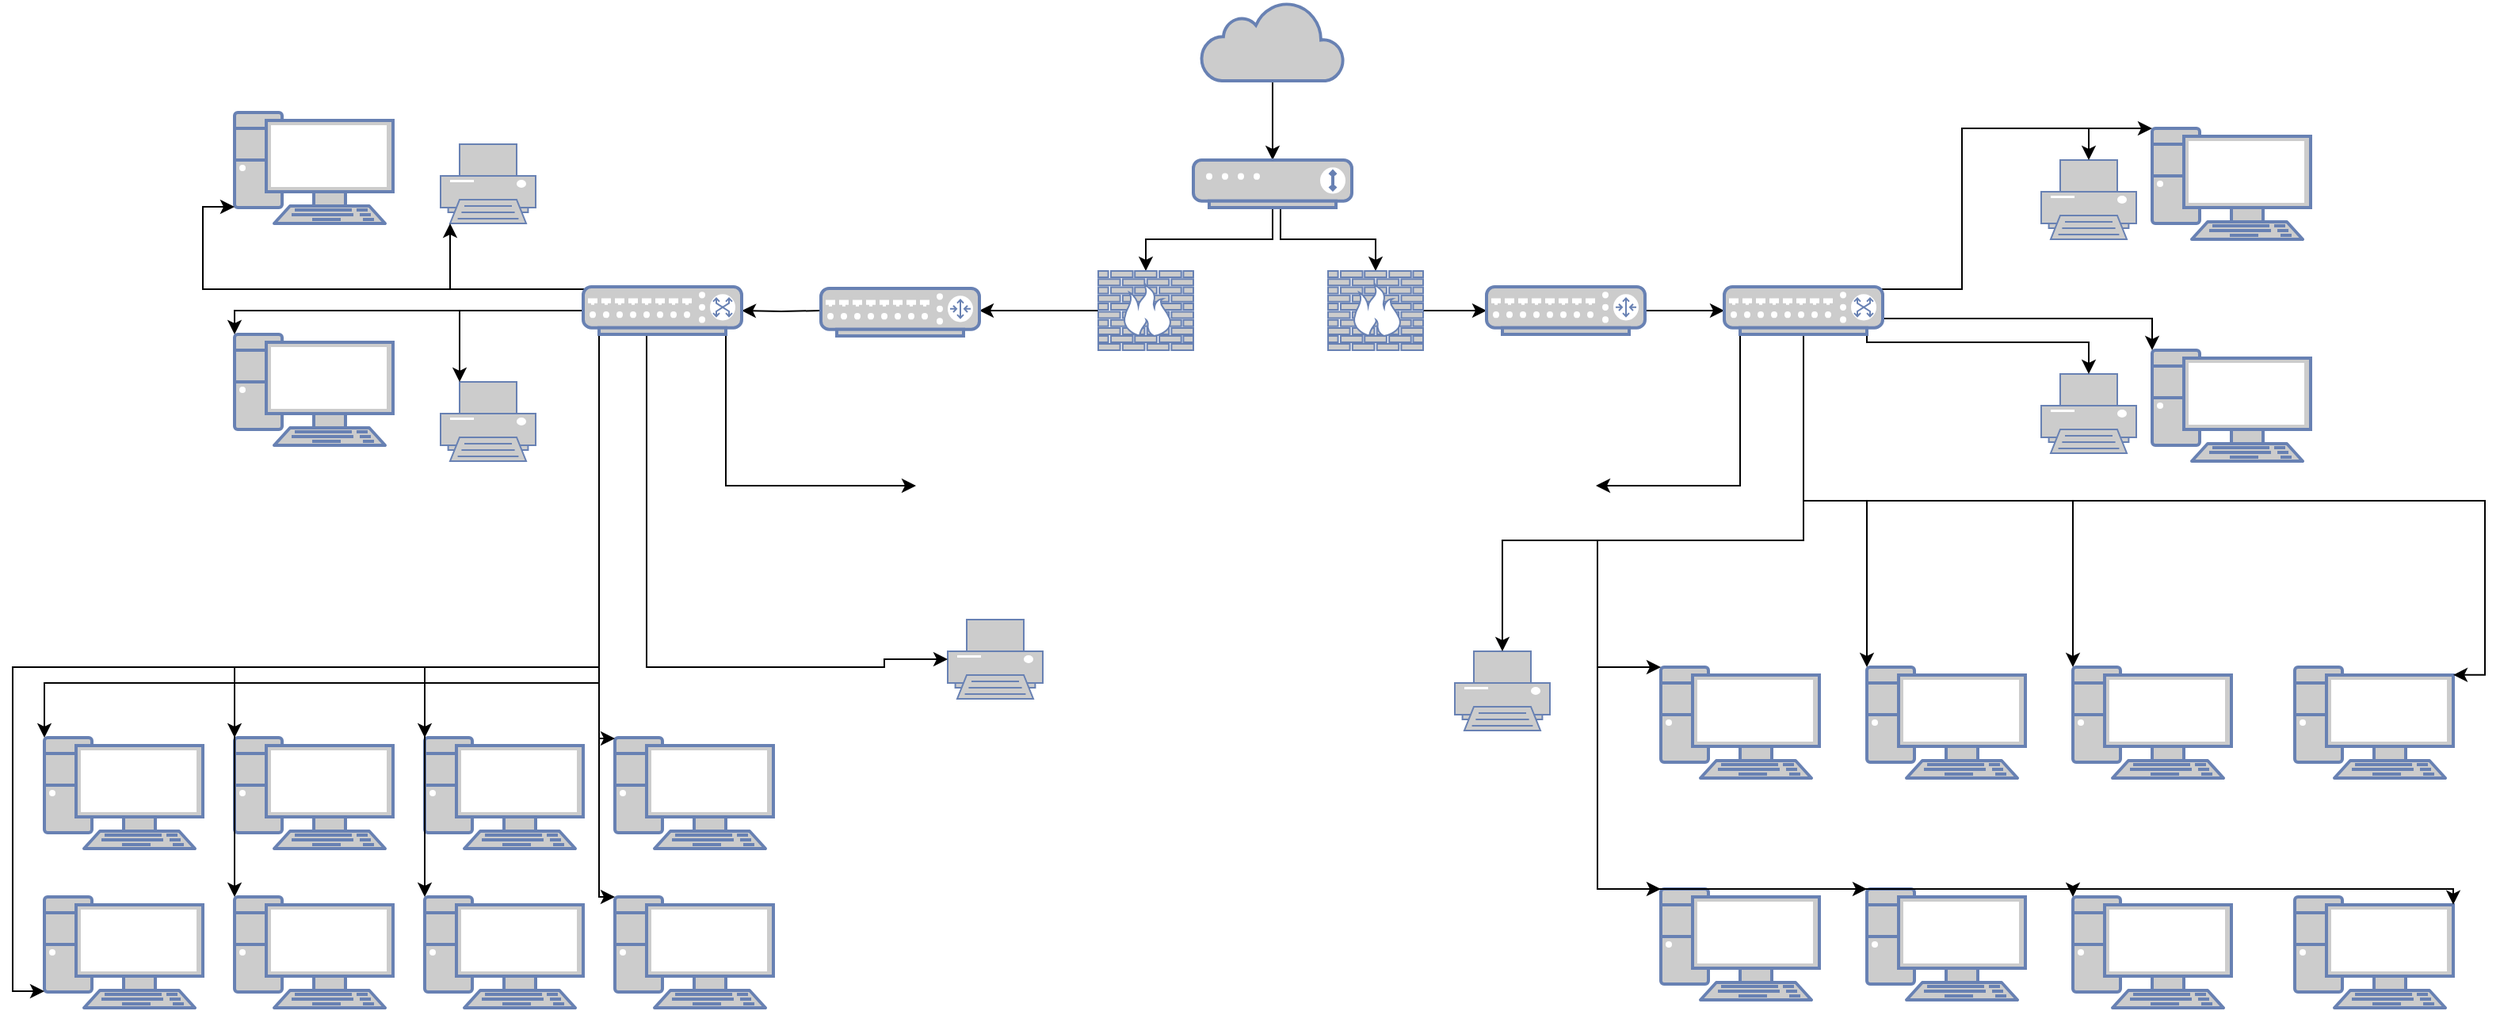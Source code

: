 <mxfile version="20.2.7" type="device"><diagram id="D0S5Nr7bHMYD2U0pDPll" name="Page-1"><mxGraphModel dx="3310" dy="1368" grid="1" gridSize="10" guides="1" tooltips="1" connect="1" arrows="1" fold="1" page="1" pageScale="1" pageWidth="850" pageHeight="1100" math="0" shadow="0"><root><mxCell id="0"/><mxCell id="1" parent="0"/><mxCell id="LjJkmseUdZsoHXrOm2Aq-139" style="edgeStyle=orthogonalEdgeStyle;rounded=0;orthogonalLoop=1;jettySize=auto;html=1;exitX=0.5;exitY=1;exitDx=0;exitDy=0;exitPerimeter=0;elbow=vertical;" parent="1" source="LjJkmseUdZsoHXrOm2Aq-1" target="LjJkmseUdZsoHXrOm2Aq-2" edge="1"><mxGeometry relative="1" as="geometry"/></mxCell><mxCell id="LjJkmseUdZsoHXrOm2Aq-1" value="" style="html=1;outlineConnect=0;fillColor=#CCCCCC;strokeColor=#6881B3;gradientColor=none;gradientDirection=north;strokeWidth=2;shape=mxgraph.networks.cloud;fontColor=#ffffff;" parent="1" vertex="1"><mxGeometry x="370" y="10" width="90" height="50" as="geometry"/></mxCell><mxCell id="LjJkmseUdZsoHXrOm2Aq-140" style="edgeStyle=orthogonalEdgeStyle;rounded=0;orthogonalLoop=1;jettySize=auto;html=1;elbow=vertical;entryX=0.5;entryY=0;entryDx=0;entryDy=0;entryPerimeter=0;" parent="1" source="LjJkmseUdZsoHXrOm2Aq-2" target="LjJkmseUdZsoHXrOm2Aq-3" edge="1"><mxGeometry relative="1" as="geometry"><mxPoint x="450" y="210" as="sourcePoint"/></mxGeometry></mxCell><mxCell id="LjJkmseUdZsoHXrOm2Aq-141" style="edgeStyle=orthogonalEdgeStyle;rounded=0;orthogonalLoop=1;jettySize=auto;html=1;exitX=0;exitY=0.5;exitDx=0;exitDy=0;exitPerimeter=0;entryX=1;entryY=0.5;entryDx=0;entryDy=0;entryPerimeter=0;elbow=vertical;" parent="1" source="LjJkmseUdZsoHXrOm2Aq-3" edge="1"><mxGeometry relative="1" as="geometry"><mxPoint x="230" y="205" as="targetPoint"/></mxGeometry></mxCell><mxCell id="LjJkmseUdZsoHXrOm2Aq-3" value="" style="fontColor=#0066CC;verticalAlign=top;verticalLabelPosition=bottom;labelPosition=center;align=center;html=1;outlineConnect=0;fillColor=#CCCCCC;strokeColor=#6881B3;gradientColor=none;gradientDirection=north;strokeWidth=2;shape=mxgraph.networks.firewall;" parent="1" vertex="1"><mxGeometry x="305" y="180" width="60" height="50" as="geometry"/></mxCell><mxCell id="LjJkmseUdZsoHXrOm2Aq-142" style="edgeStyle=orthogonalEdgeStyle;rounded=0;orthogonalLoop=1;jettySize=auto;html=1;exitX=0;exitY=0.5;exitDx=0;exitDy=0;exitPerimeter=0;entryX=1;entryY=0.5;entryDx=0;entryDy=0;entryPerimeter=0;elbow=vertical;" parent="1" target="LjJkmseUdZsoHXrOm2Aq-103" edge="1"><mxGeometry relative="1" as="geometry"><mxPoint x="130" y="205" as="sourcePoint"/></mxGeometry></mxCell><mxCell id="LjJkmseUdZsoHXrOm2Aq-5" value="" style="fontColor=#0066CC;verticalAlign=top;verticalLabelPosition=bottom;labelPosition=center;align=center;html=1;outlineConnect=0;fillColor=#CCCCCC;strokeColor=#6881B3;gradientColor=none;gradientDirection=north;strokeWidth=2;shape=mxgraph.networks.pc;" parent="1" vertex="1"><mxGeometry x="970" y="230" width="100" height="70" as="geometry"/></mxCell><mxCell id="LjJkmseUdZsoHXrOm2Aq-6" value="" style="fontColor=#0066CC;verticalAlign=top;verticalLabelPosition=bottom;labelPosition=center;align=center;html=1;outlineConnect=0;fillColor=#CCCCCC;strokeColor=#6881B3;gradientColor=none;gradientDirection=north;strokeWidth=2;shape=mxgraph.networks.printer;" parent="1" vertex="1"><mxGeometry x="900" y="245" width="60" height="50" as="geometry"/></mxCell><mxCell id="LjJkmseUdZsoHXrOm2Aq-9" value="" style="fontColor=#0066CC;verticalAlign=top;verticalLabelPosition=bottom;labelPosition=center;align=center;html=1;outlineConnect=0;fillColor=#CCCCCC;strokeColor=#6881B3;gradientColor=none;gradientDirection=north;strokeWidth=2;shape=mxgraph.networks.pc;" parent="1" vertex="1"><mxGeometry x="970" y="90" width="100" height="70" as="geometry"/></mxCell><mxCell id="LjJkmseUdZsoHXrOm2Aq-10" value="" style="fontColor=#0066CC;verticalAlign=top;verticalLabelPosition=bottom;labelPosition=center;align=center;html=1;outlineConnect=0;fillColor=#CCCCCC;strokeColor=#6881B3;gradientColor=none;gradientDirection=north;strokeWidth=2;shape=mxgraph.networks.printer;" parent="1" vertex="1"><mxGeometry x="-110" y="250" width="60" height="50" as="geometry"/></mxCell><mxCell id="LjJkmseUdZsoHXrOm2Aq-12" value="" style="fontColor=#0066CC;verticalAlign=top;verticalLabelPosition=bottom;labelPosition=center;align=center;html=1;outlineConnect=0;fillColor=#CCCCCC;strokeColor=#6881B3;gradientColor=none;gradientDirection=north;strokeWidth=2;shape=mxgraph.networks.pc;" parent="1" vertex="1"><mxGeometry x="-360" y="474.5" width="100" height="70" as="geometry"/></mxCell><mxCell id="LjJkmseUdZsoHXrOm2Aq-13" value="" style="fontColor=#0066CC;verticalAlign=top;verticalLabelPosition=bottom;labelPosition=center;align=center;html=1;outlineConnect=0;fillColor=#CCCCCC;strokeColor=#6881B3;gradientColor=none;gradientDirection=north;strokeWidth=2;shape=mxgraph.networks.pc;" parent="1" vertex="1"><mxGeometry x="-120" y="474.5" width="100" height="70" as="geometry"/></mxCell><mxCell id="LjJkmseUdZsoHXrOm2Aq-14" value="" style="fontColor=#0066CC;verticalAlign=top;verticalLabelPosition=bottom;labelPosition=center;align=center;html=1;outlineConnect=0;fillColor=#CCCCCC;strokeColor=#6881B3;gradientColor=none;gradientDirection=north;strokeWidth=2;shape=mxgraph.networks.pc;" parent="1" vertex="1"><mxGeometry x="-240" y="474.5" width="100" height="70" as="geometry"/></mxCell><mxCell id="LjJkmseUdZsoHXrOm2Aq-15" value="" style="fontColor=#0066CC;verticalAlign=top;verticalLabelPosition=bottom;labelPosition=center;align=center;html=1;outlineConnect=0;fillColor=#CCCCCC;strokeColor=#6881B3;gradientColor=none;gradientDirection=north;strokeWidth=2;shape=mxgraph.networks.pc;" parent="1" vertex="1"><mxGeometry y="474.5" width="100" height="70" as="geometry"/></mxCell><mxCell id="LjJkmseUdZsoHXrOm2Aq-16" value="" style="fontColor=#0066CC;verticalAlign=top;verticalLabelPosition=bottom;labelPosition=center;align=center;html=1;outlineConnect=0;fillColor=#CCCCCC;strokeColor=#6881B3;gradientColor=none;gradientDirection=north;strokeWidth=2;shape=mxgraph.networks.pc;" parent="1" vertex="1"><mxGeometry x="-120" y="575" width="100" height="70" as="geometry"/></mxCell><mxCell id="LjJkmseUdZsoHXrOm2Aq-17" value="" style="fontColor=#0066CC;verticalAlign=top;verticalLabelPosition=bottom;labelPosition=center;align=center;html=1;outlineConnect=0;fillColor=#CCCCCC;strokeColor=#6881B3;gradientColor=none;gradientDirection=north;strokeWidth=2;shape=mxgraph.networks.pc;" parent="1" vertex="1"><mxGeometry x="-240" y="575" width="100" height="70" as="geometry"/></mxCell><mxCell id="LjJkmseUdZsoHXrOm2Aq-18" value="" style="fontColor=#0066CC;verticalAlign=top;verticalLabelPosition=bottom;labelPosition=center;align=center;html=1;outlineConnect=0;fillColor=#CCCCCC;strokeColor=#6881B3;gradientColor=none;gradientDirection=north;strokeWidth=2;shape=mxgraph.networks.pc;" parent="1" vertex="1"><mxGeometry y="575" width="100" height="70" as="geometry"/></mxCell><mxCell id="LjJkmseUdZsoHXrOm2Aq-19" value="" style="fontColor=#0066CC;verticalAlign=top;verticalLabelPosition=bottom;labelPosition=center;align=center;html=1;outlineConnect=0;fillColor=#CCCCCC;strokeColor=#6881B3;gradientColor=none;gradientDirection=north;strokeWidth=2;shape=mxgraph.networks.pc;" parent="1" vertex="1"><mxGeometry x="-360" y="575" width="100" height="70" as="geometry"/></mxCell><mxCell id="LjJkmseUdZsoHXrOm2Aq-20" value="" style="fontColor=#0066CC;verticalAlign=top;verticalLabelPosition=bottom;labelPosition=center;align=center;html=1;outlineConnect=0;fillColor=#CCCCCC;strokeColor=#6881B3;gradientColor=none;gradientDirection=north;strokeWidth=2;shape=mxgraph.networks.printer;" parent="1" vertex="1"><mxGeometry x="210" y="400" width="60" height="50" as="geometry"/></mxCell><mxCell id="LjJkmseUdZsoHXrOm2Aq-23" value="" style="shape=image;html=1;verticalAlign=top;verticalLabelPosition=bottom;labelBackgroundColor=#ffffff;imageAspect=0;aspect=fixed;image=https://cdn1.iconfinder.com/data/icons/bnw/128x128/devices/nfs_mount.png" parent="1" vertex="1"><mxGeometry x="550" y="281" width="69" height="69" as="geometry"/></mxCell><mxCell id="LjJkmseUdZsoHXrOm2Aq-160" style="edgeStyle=orthogonalEdgeStyle;rounded=0;orthogonalLoop=1;jettySize=auto;html=1;entryX=0.5;entryY=0;entryDx=0;entryDy=0;entryPerimeter=0;elbow=vertical;" parent="1" target="LjJkmseUdZsoHXrOm2Aq-157" edge="1"><mxGeometry relative="1" as="geometry"><mxPoint x="420" y="140" as="sourcePoint"/><Array as="points"><mxPoint x="420" y="160"/><mxPoint x="480" y="160"/><mxPoint x="480" y="180"/></Array></mxGeometry></mxCell><mxCell id="LjJkmseUdZsoHXrOm2Aq-2" value="" style="fontColor=#0066CC;verticalAlign=top;verticalLabelPosition=bottom;labelPosition=center;align=center;html=1;outlineConnect=0;fillColor=#CCCCCC;strokeColor=#6881B3;gradientColor=none;gradientDirection=north;strokeWidth=2;shape=mxgraph.networks.modem;" parent="1" vertex="1"><mxGeometry x="365" y="110" width="100" height="30" as="geometry"/></mxCell><mxCell id="LjJkmseUdZsoHXrOm2Aq-70" value="" style="fontColor=#0066CC;verticalAlign=top;verticalLabelPosition=bottom;labelPosition=center;align=center;html=1;outlineConnect=0;fillColor=#CCCCCC;strokeColor=#6881B3;gradientColor=none;gradientDirection=north;strokeWidth=2;shape=mxgraph.networks.printer;" parent="1" vertex="1"><mxGeometry x="530" y="420" width="60" height="50" as="geometry"/></mxCell><mxCell id="LjJkmseUdZsoHXrOm2Aq-73" value="" style="fontColor=#0066CC;verticalAlign=top;verticalLabelPosition=bottom;labelPosition=center;align=center;html=1;outlineConnect=0;fillColor=#CCCCCC;strokeColor=#6881B3;gradientColor=none;gradientDirection=north;strokeWidth=2;shape=mxgraph.networks.pc;" parent="1" vertex="1"><mxGeometry x="-240" y="80" width="100" height="70" as="geometry"/></mxCell><mxCell id="LjJkmseUdZsoHXrOm2Aq-74" value="" style="fontColor=#0066CC;verticalAlign=top;verticalLabelPosition=bottom;labelPosition=center;align=center;html=1;outlineConnect=0;fillColor=#CCCCCC;strokeColor=#6881B3;gradientColor=none;gradientDirection=north;strokeWidth=2;shape=mxgraph.networks.printer;" parent="1" vertex="1"><mxGeometry x="-110" y="100" width="60" height="50" as="geometry"/></mxCell><mxCell id="LjJkmseUdZsoHXrOm2Aq-81" value="" style="fontColor=#0066CC;verticalAlign=top;verticalLabelPosition=bottom;labelPosition=center;align=center;html=1;outlineConnect=0;fillColor=#CCCCCC;strokeColor=#6881B3;gradientColor=none;gradientDirection=north;strokeWidth=2;shape=mxgraph.networks.pc;" parent="1" vertex="1"><mxGeometry x="-240" y="220" width="100" height="70" as="geometry"/></mxCell><mxCell id="LjJkmseUdZsoHXrOm2Aq-82" value="" style="fontColor=#0066CC;verticalAlign=top;verticalLabelPosition=bottom;labelPosition=center;align=center;html=1;outlineConnect=0;fillColor=#CCCCCC;strokeColor=#6881B3;gradientColor=none;gradientDirection=north;strokeWidth=2;shape=mxgraph.networks.printer;" parent="1" vertex="1"><mxGeometry x="900" y="110" width="60" height="50" as="geometry"/></mxCell><mxCell id="LjJkmseUdZsoHXrOm2Aq-86" value="" style="fontColor=#0066CC;verticalAlign=top;verticalLabelPosition=bottom;labelPosition=center;align=center;html=1;outlineConnect=0;fillColor=#CCCCCC;strokeColor=#6881B3;gradientColor=none;gradientDirection=north;strokeWidth=2;shape=mxgraph.networks.pc;" parent="1" vertex="1"><mxGeometry x="790" y="570" width="100" height="70" as="geometry"/></mxCell><mxCell id="LjJkmseUdZsoHXrOm2Aq-87" value="" style="fontColor=#0066CC;verticalAlign=top;verticalLabelPosition=bottom;labelPosition=center;align=center;html=1;outlineConnect=0;fillColor=#CCCCCC;strokeColor=#6881B3;gradientColor=none;gradientDirection=north;strokeWidth=2;shape=mxgraph.networks.pc;" parent="1" vertex="1"><mxGeometry x="660" y="570" width="100" height="70" as="geometry"/></mxCell><mxCell id="LjJkmseUdZsoHXrOm2Aq-88" value="" style="fontColor=#0066CC;verticalAlign=top;verticalLabelPosition=bottom;labelPosition=center;align=center;html=1;outlineConnect=0;fillColor=#CCCCCC;strokeColor=#6881B3;gradientColor=none;gradientDirection=north;strokeWidth=2;shape=mxgraph.networks.pc;" parent="1" vertex="1"><mxGeometry x="660" y="430" width="100" height="70" as="geometry"/></mxCell><mxCell id="LjJkmseUdZsoHXrOm2Aq-89" value="" style="fontColor=#0066CC;verticalAlign=top;verticalLabelPosition=bottom;labelPosition=center;align=center;html=1;outlineConnect=0;fillColor=#CCCCCC;strokeColor=#6881B3;gradientColor=none;gradientDirection=north;strokeWidth=2;shape=mxgraph.networks.pc;" parent="1" vertex="1"><mxGeometry x="790" y="430" width="100" height="70" as="geometry"/></mxCell><mxCell id="LjJkmseUdZsoHXrOm2Aq-90" value="" style="fontColor=#0066CC;verticalAlign=top;verticalLabelPosition=bottom;labelPosition=center;align=center;html=1;outlineConnect=0;fillColor=#CCCCCC;strokeColor=#6881B3;gradientColor=none;gradientDirection=north;strokeWidth=2;shape=mxgraph.networks.pc;" parent="1" vertex="1"><mxGeometry x="920" y="430" width="100" height="70" as="geometry"/></mxCell><mxCell id="LjJkmseUdZsoHXrOm2Aq-91" value="" style="fontColor=#0066CC;verticalAlign=top;verticalLabelPosition=bottom;labelPosition=center;align=center;html=1;outlineConnect=0;fillColor=#CCCCCC;strokeColor=#6881B3;gradientColor=none;gradientDirection=north;strokeWidth=2;shape=mxgraph.networks.pc;" parent="1" vertex="1"><mxGeometry x="920" y="575" width="100" height="70" as="geometry"/></mxCell><mxCell id="LjJkmseUdZsoHXrOm2Aq-92" value="" style="fontColor=#0066CC;verticalAlign=top;verticalLabelPosition=bottom;labelPosition=center;align=center;html=1;outlineConnect=0;fillColor=#CCCCCC;strokeColor=#6881B3;gradientColor=none;gradientDirection=north;strokeWidth=2;shape=mxgraph.networks.pc;" parent="1" vertex="1"><mxGeometry x="1060" y="575" width="100" height="70" as="geometry"/></mxCell><mxCell id="LjJkmseUdZsoHXrOm2Aq-93" value="" style="fontColor=#0066CC;verticalAlign=top;verticalLabelPosition=bottom;labelPosition=center;align=center;html=1;outlineConnect=0;fillColor=#CCCCCC;strokeColor=#6881B3;gradientColor=none;gradientDirection=north;strokeWidth=2;shape=mxgraph.networks.pc;" parent="1" vertex="1"><mxGeometry x="1060" y="430" width="100" height="70" as="geometry"/></mxCell><mxCell id="LjJkmseUdZsoHXrOm2Aq-143" style="edgeStyle=orthogonalEdgeStyle;rounded=0;orthogonalLoop=1;jettySize=auto;html=1;exitX=0.05;exitY=0.05;exitDx=0;exitDy=0;exitPerimeter=0;elbow=vertical;entryX=0;entryY=0.85;entryDx=0;entryDy=0;entryPerimeter=0;" parent="1" source="LjJkmseUdZsoHXrOm2Aq-103" target="LjJkmseUdZsoHXrOm2Aq-73" edge="1"><mxGeometry relative="1" as="geometry"/></mxCell><mxCell id="LjJkmseUdZsoHXrOm2Aq-144" style="edgeStyle=orthogonalEdgeStyle;rounded=0;orthogonalLoop=1;jettySize=auto;html=1;exitX=0.05;exitY=0.05;exitDx=0;exitDy=0;exitPerimeter=0;entryX=0.1;entryY=1;entryDx=0;entryDy=0;entryPerimeter=0;elbow=vertical;" parent="1" source="LjJkmseUdZsoHXrOm2Aq-103" target="LjJkmseUdZsoHXrOm2Aq-74" edge="1"><mxGeometry relative="1" as="geometry"/></mxCell><mxCell id="LjJkmseUdZsoHXrOm2Aq-146" style="edgeStyle=orthogonalEdgeStyle;rounded=0;orthogonalLoop=1;jettySize=auto;html=1;exitX=0;exitY=0.5;exitDx=0;exitDy=0;exitPerimeter=0;entryX=0.2;entryY=0;entryDx=0;entryDy=0;entryPerimeter=0;elbow=vertical;" parent="1" source="LjJkmseUdZsoHXrOm2Aq-103" target="LjJkmseUdZsoHXrOm2Aq-10" edge="1"><mxGeometry relative="1" as="geometry"/></mxCell><mxCell id="LjJkmseUdZsoHXrOm2Aq-147" style="edgeStyle=orthogonalEdgeStyle;rounded=0;orthogonalLoop=1;jettySize=auto;html=1;exitX=0.9;exitY=1;exitDx=0;exitDy=0;exitPerimeter=0;entryX=0;entryY=0.5;entryDx=0;entryDy=0;elbow=vertical;" parent="1" source="LjJkmseUdZsoHXrOm2Aq-103" target="LjJkmseUdZsoHXrOm2Aq-136" edge="1"><mxGeometry relative="1" as="geometry"/></mxCell><mxCell id="LjJkmseUdZsoHXrOm2Aq-148" style="edgeStyle=orthogonalEdgeStyle;rounded=0;orthogonalLoop=1;jettySize=auto;html=1;exitX=0.1;exitY=1;exitDx=0;exitDy=0;exitPerimeter=0;entryX=0;entryY=0;entryDx=0;entryDy=0;entryPerimeter=0;elbow=vertical;" parent="1" source="LjJkmseUdZsoHXrOm2Aq-103" target="LjJkmseUdZsoHXrOm2Aq-12" edge="1"><mxGeometry relative="1" as="geometry"><Array as="points"><mxPoint x="-10" y="440"/><mxPoint x="-360" y="440"/></Array></mxGeometry></mxCell><mxCell id="LjJkmseUdZsoHXrOm2Aq-149" style="edgeStyle=orthogonalEdgeStyle;rounded=0;orthogonalLoop=1;jettySize=auto;html=1;exitX=0.1;exitY=1;exitDx=0;exitDy=0;exitPerimeter=0;entryX=0;entryY=0;entryDx=0;entryDy=0;entryPerimeter=0;elbow=vertical;" parent="1" source="LjJkmseUdZsoHXrOm2Aq-103" target="LjJkmseUdZsoHXrOm2Aq-14" edge="1"><mxGeometry relative="1" as="geometry"><Array as="points"><mxPoint x="-10" y="440"/><mxPoint x="-240" y="440"/></Array></mxGeometry></mxCell><mxCell id="LjJkmseUdZsoHXrOm2Aq-150" style="edgeStyle=orthogonalEdgeStyle;rounded=0;orthogonalLoop=1;jettySize=auto;html=1;exitX=0.1;exitY=1;exitDx=0;exitDy=0;exitPerimeter=0;entryX=0;entryY=0;entryDx=0;entryDy=0;entryPerimeter=0;elbow=vertical;" parent="1" source="LjJkmseUdZsoHXrOm2Aq-103" target="LjJkmseUdZsoHXrOm2Aq-13" edge="1"><mxGeometry relative="1" as="geometry"><Array as="points"><mxPoint x="-10" y="440"/><mxPoint x="-120" y="440"/></Array></mxGeometry></mxCell><mxCell id="LjJkmseUdZsoHXrOm2Aq-151" style="edgeStyle=orthogonalEdgeStyle;rounded=0;orthogonalLoop=1;jettySize=auto;html=1;exitX=0.1;exitY=1;exitDx=0;exitDy=0;exitPerimeter=0;elbow=vertical;" parent="1" source="LjJkmseUdZsoHXrOm2Aq-103" target="LjJkmseUdZsoHXrOm2Aq-15" edge="1"><mxGeometry relative="1" as="geometry"><Array as="points"><mxPoint x="-10" y="475"/></Array></mxGeometry></mxCell><mxCell id="LjJkmseUdZsoHXrOm2Aq-152" style="edgeStyle=orthogonalEdgeStyle;rounded=0;orthogonalLoop=1;jettySize=auto;html=1;exitX=0.5;exitY=1;exitDx=0;exitDy=0;exitPerimeter=0;entryX=0;entryY=0.85;entryDx=0;entryDy=0;entryPerimeter=0;elbow=vertical;" parent="1" source="LjJkmseUdZsoHXrOm2Aq-103" target="LjJkmseUdZsoHXrOm2Aq-19" edge="1"><mxGeometry relative="1" as="geometry"><Array as="points"><mxPoint x="-10" y="220"/><mxPoint x="-10" y="430"/><mxPoint x="-380" y="430"/><mxPoint x="-380" y="635"/></Array></mxGeometry></mxCell><mxCell id="LjJkmseUdZsoHXrOm2Aq-153" style="edgeStyle=orthogonalEdgeStyle;rounded=0;orthogonalLoop=1;jettySize=auto;html=1;exitX=0.5;exitY=1;exitDx=0;exitDy=0;exitPerimeter=0;entryX=0;entryY=0;entryDx=0;entryDy=0;entryPerimeter=0;elbow=vertical;" parent="1" source="LjJkmseUdZsoHXrOm2Aq-103" target="LjJkmseUdZsoHXrOm2Aq-17" edge="1"><mxGeometry relative="1" as="geometry"><Array as="points"><mxPoint x="-10" y="220"/><mxPoint x="-10" y="430"/><mxPoint x="-240" y="430"/></Array></mxGeometry></mxCell><mxCell id="LjJkmseUdZsoHXrOm2Aq-154" style="edgeStyle=orthogonalEdgeStyle;rounded=0;orthogonalLoop=1;jettySize=auto;html=1;exitX=0.5;exitY=1;exitDx=0;exitDy=0;exitPerimeter=0;entryX=0;entryY=0;entryDx=0;entryDy=0;entryPerimeter=0;elbow=vertical;" parent="1" source="LjJkmseUdZsoHXrOm2Aq-103" target="LjJkmseUdZsoHXrOm2Aq-16" edge="1"><mxGeometry relative="1" as="geometry"><Array as="points"><mxPoint x="-10" y="220"/><mxPoint x="-10" y="430"/><mxPoint x="-120" y="430"/></Array></mxGeometry></mxCell><mxCell id="LjJkmseUdZsoHXrOm2Aq-155" style="edgeStyle=orthogonalEdgeStyle;rounded=0;orthogonalLoop=1;jettySize=auto;html=1;exitX=0.5;exitY=1;exitDx=0;exitDy=0;exitPerimeter=0;entryX=0;entryY=0;entryDx=0;entryDy=0;entryPerimeter=0;elbow=vertical;" parent="1" source="LjJkmseUdZsoHXrOm2Aq-103" target="LjJkmseUdZsoHXrOm2Aq-18" edge="1"><mxGeometry relative="1" as="geometry"><Array as="points"><mxPoint x="-10" y="220"/><mxPoint x="-10" y="575"/></Array></mxGeometry></mxCell><mxCell id="LjJkmseUdZsoHXrOm2Aq-156" style="edgeStyle=orthogonalEdgeStyle;rounded=0;orthogonalLoop=1;jettySize=auto;html=1;exitX=0.5;exitY=1;exitDx=0;exitDy=0;exitPerimeter=0;entryX=0;entryY=0.5;entryDx=0;entryDy=0;entryPerimeter=0;elbow=vertical;" parent="1" source="LjJkmseUdZsoHXrOm2Aq-103" target="LjJkmseUdZsoHXrOm2Aq-20" edge="1"><mxGeometry relative="1" as="geometry"><Array as="points"><mxPoint x="20" y="220"/><mxPoint x="20" y="430"/><mxPoint x="170" y="430"/></Array></mxGeometry></mxCell><mxCell id="y16uLcr6i_NINnic-FZB-1" style="edgeStyle=orthogonalEdgeStyle;rounded=0;orthogonalLoop=1;jettySize=auto;html=1;exitX=0;exitY=0.5;exitDx=0;exitDy=0;exitPerimeter=0;entryX=0;entryY=0;entryDx=0;entryDy=0;entryPerimeter=0;" edge="1" parent="1" source="LjJkmseUdZsoHXrOm2Aq-103" target="LjJkmseUdZsoHXrOm2Aq-81"><mxGeometry relative="1" as="geometry"><Array as="points"><mxPoint x="-240" y="205"/></Array></mxGeometry></mxCell><mxCell id="LjJkmseUdZsoHXrOm2Aq-103" value="" style="fontColor=#0066CC;verticalAlign=top;verticalLabelPosition=bottom;labelPosition=center;align=center;html=1;outlineConnect=0;fillColor=#CCCCCC;strokeColor=#6881B3;gradientColor=none;gradientDirection=north;strokeWidth=2;shape=mxgraph.networks.switch;" parent="1" vertex="1"><mxGeometry x="-20" y="190" width="100" height="30" as="geometry"/></mxCell><mxCell id="LjJkmseUdZsoHXrOm2Aq-136" value="" style="shape=image;html=1;verticalAlign=top;verticalLabelPosition=bottom;labelBackgroundColor=#ffffff;imageAspect=0;aspect=fixed;image=https://cdn1.iconfinder.com/data/icons/bnw/128x128/devices/nfs_mount.png" parent="1" vertex="1"><mxGeometry x="190" y="281" width="69" height="69" as="geometry"/></mxCell><mxCell id="LjJkmseUdZsoHXrOm2Aq-165" style="edgeStyle=orthogonalEdgeStyle;rounded=0;orthogonalLoop=1;jettySize=auto;html=1;exitX=1;exitY=0.5;exitDx=0;exitDy=0;exitPerimeter=0;entryX=0;entryY=0.5;entryDx=0;entryDy=0;entryPerimeter=0;elbow=vertical;" parent="1" source="LjJkmseUdZsoHXrOm2Aq-157" target="LjJkmseUdZsoHXrOm2Aq-162" edge="1"><mxGeometry relative="1" as="geometry"/></mxCell><mxCell id="LjJkmseUdZsoHXrOm2Aq-157" value="" style="fontColor=#0066CC;verticalAlign=top;verticalLabelPosition=bottom;labelPosition=center;align=center;html=1;outlineConnect=0;fillColor=#CCCCCC;strokeColor=#6881B3;gradientColor=none;gradientDirection=north;strokeWidth=2;shape=mxgraph.networks.firewall;" parent="1" vertex="1"><mxGeometry x="450" y="180" width="60" height="50" as="geometry"/></mxCell><mxCell id="LjJkmseUdZsoHXrOm2Aq-166" style="edgeStyle=orthogonalEdgeStyle;rounded=0;orthogonalLoop=1;jettySize=auto;html=1;exitX=1;exitY=0.5;exitDx=0;exitDy=0;exitPerimeter=0;elbow=vertical;" parent="1" source="LjJkmseUdZsoHXrOm2Aq-162" target="LjJkmseUdZsoHXrOm2Aq-164" edge="1"><mxGeometry relative="1" as="geometry"/></mxCell><mxCell id="LjJkmseUdZsoHXrOm2Aq-162" value="" style="fontColor=#0066CC;verticalAlign=top;verticalLabelPosition=bottom;labelPosition=center;align=center;html=1;outlineConnect=0;fillColor=#CCCCCC;strokeColor=#6881B3;gradientColor=none;gradientDirection=north;strokeWidth=2;shape=mxgraph.networks.router;" parent="1" vertex="1"><mxGeometry x="550" y="190" width="100" height="30" as="geometry"/></mxCell><mxCell id="LjJkmseUdZsoHXrOm2Aq-163" value="" style="fontColor=#0066CC;verticalAlign=top;verticalLabelPosition=bottom;labelPosition=center;align=center;html=1;outlineConnect=0;fillColor=#CCCCCC;strokeColor=#6881B3;gradientColor=none;gradientDirection=north;strokeWidth=2;shape=mxgraph.networks.router;" parent="1" vertex="1"><mxGeometry x="130" y="191" width="100" height="30" as="geometry"/></mxCell><mxCell id="LjJkmseUdZsoHXrOm2Aq-168" style="edgeStyle=orthogonalEdgeStyle;rounded=0;orthogonalLoop=1;jettySize=auto;html=1;exitX=0.95;exitY=0.05;exitDx=0;exitDy=0;exitPerimeter=0;entryX=0.5;entryY=0;entryDx=0;entryDy=0;entryPerimeter=0;elbow=vertical;" parent="1" source="LjJkmseUdZsoHXrOm2Aq-164" target="LjJkmseUdZsoHXrOm2Aq-82" edge="1"><mxGeometry relative="1" as="geometry"/></mxCell><mxCell id="LjJkmseUdZsoHXrOm2Aq-169" style="edgeStyle=orthogonalEdgeStyle;rounded=0;orthogonalLoop=1;jettySize=auto;html=1;exitX=0.95;exitY=0.05;exitDx=0;exitDy=0;exitPerimeter=0;entryX=0;entryY=0;entryDx=0;entryDy=0;entryPerimeter=0;elbow=vertical;" parent="1" source="LjJkmseUdZsoHXrOm2Aq-164" target="LjJkmseUdZsoHXrOm2Aq-9" edge="1"><mxGeometry relative="1" as="geometry"><Array as="points"><mxPoint x="850" y="191"/><mxPoint x="850" y="90"/></Array></mxGeometry></mxCell><mxCell id="LjJkmseUdZsoHXrOm2Aq-170" style="edgeStyle=orthogonalEdgeStyle;rounded=0;orthogonalLoop=1;jettySize=auto;html=1;exitX=0.9;exitY=1;exitDx=0;exitDy=0;exitPerimeter=0;entryX=0;entryY=0;entryDx=0;entryDy=0;entryPerimeter=0;elbow=vertical;" parent="1" source="LjJkmseUdZsoHXrOm2Aq-164" target="LjJkmseUdZsoHXrOm2Aq-5" edge="1"><mxGeometry relative="1" as="geometry"><Array as="points"><mxPoint x="790" y="210"/><mxPoint x="970" y="210"/></Array></mxGeometry></mxCell><mxCell id="LjJkmseUdZsoHXrOm2Aq-171" style="edgeStyle=orthogonalEdgeStyle;rounded=0;orthogonalLoop=1;jettySize=auto;html=1;exitX=0.9;exitY=1;exitDx=0;exitDy=0;exitPerimeter=0;entryX=0.5;entryY=0;entryDx=0;entryDy=0;entryPerimeter=0;elbow=vertical;" parent="1" source="LjJkmseUdZsoHXrOm2Aq-164" target="LjJkmseUdZsoHXrOm2Aq-6" edge="1"><mxGeometry relative="1" as="geometry"><Array as="points"><mxPoint x="790" y="225"/><mxPoint x="930" y="225"/></Array></mxGeometry></mxCell><mxCell id="LjJkmseUdZsoHXrOm2Aq-172" style="edgeStyle=orthogonalEdgeStyle;rounded=0;orthogonalLoop=1;jettySize=auto;html=1;exitX=0.1;exitY=1;exitDx=0;exitDy=0;exitPerimeter=0;entryX=1;entryY=0.5;entryDx=0;entryDy=0;elbow=vertical;" parent="1" source="LjJkmseUdZsoHXrOm2Aq-164" target="LjJkmseUdZsoHXrOm2Aq-23" edge="1"><mxGeometry relative="1" as="geometry"/></mxCell><mxCell id="LjJkmseUdZsoHXrOm2Aq-173" style="edgeStyle=orthogonalEdgeStyle;rounded=0;orthogonalLoop=1;jettySize=auto;html=1;exitX=0.5;exitY=1;exitDx=0;exitDy=0;exitPerimeter=0;entryX=1;entryY=0.07;entryDx=0;entryDy=0;entryPerimeter=0;elbow=vertical;" parent="1" source="LjJkmseUdZsoHXrOm2Aq-164" target="LjJkmseUdZsoHXrOm2Aq-93" edge="1"><mxGeometry relative="1" as="geometry"/></mxCell><mxCell id="LjJkmseUdZsoHXrOm2Aq-174" style="edgeStyle=orthogonalEdgeStyle;rounded=0;orthogonalLoop=1;jettySize=auto;html=1;exitX=0.5;exitY=1;exitDx=0;exitDy=0;exitPerimeter=0;entryX=1;entryY=0.07;entryDx=0;entryDy=0;entryPerimeter=0;elbow=vertical;" parent="1" source="LjJkmseUdZsoHXrOm2Aq-164" target="LjJkmseUdZsoHXrOm2Aq-92" edge="1"><mxGeometry relative="1" as="geometry"><Array as="points"><mxPoint x="750" y="350"/><mxPoint x="620" y="350"/><mxPoint x="620" y="570"/><mxPoint x="1160" y="570"/></Array></mxGeometry></mxCell><mxCell id="LjJkmseUdZsoHXrOm2Aq-175" style="edgeStyle=orthogonalEdgeStyle;rounded=0;orthogonalLoop=1;jettySize=auto;html=1;exitX=0.5;exitY=1;exitDx=0;exitDy=0;exitPerimeter=0;elbow=vertical;entryX=0;entryY=0;entryDx=0;entryDy=0;entryPerimeter=0;" parent="1" source="LjJkmseUdZsoHXrOm2Aq-164" target="LjJkmseUdZsoHXrOm2Aq-88" edge="1"><mxGeometry relative="1" as="geometry"><Array as="points"><mxPoint x="750" y="350"/><mxPoint x="620" y="350"/><mxPoint x="620" y="430"/></Array></mxGeometry></mxCell><mxCell id="LjJkmseUdZsoHXrOm2Aq-176" style="edgeStyle=orthogonalEdgeStyle;rounded=0;orthogonalLoop=1;jettySize=auto;html=1;exitX=0.5;exitY=1;exitDx=0;exitDy=0;exitPerimeter=0;entryX=0;entryY=0;entryDx=0;entryDy=0;entryPerimeter=0;elbow=vertical;" parent="1" source="LjJkmseUdZsoHXrOm2Aq-164" target="LjJkmseUdZsoHXrOm2Aq-89" edge="1"><mxGeometry relative="1" as="geometry"/></mxCell><mxCell id="LjJkmseUdZsoHXrOm2Aq-177" style="edgeStyle=orthogonalEdgeStyle;rounded=0;orthogonalLoop=1;jettySize=auto;html=1;exitX=0.5;exitY=1;exitDx=0;exitDy=0;exitPerimeter=0;entryX=0;entryY=0;entryDx=0;entryDy=0;entryPerimeter=0;elbow=vertical;" parent="1" source="LjJkmseUdZsoHXrOm2Aq-164" target="LjJkmseUdZsoHXrOm2Aq-90" edge="1"><mxGeometry relative="1" as="geometry"/></mxCell><mxCell id="LjJkmseUdZsoHXrOm2Aq-178" style="edgeStyle=orthogonalEdgeStyle;rounded=0;orthogonalLoop=1;jettySize=auto;html=1;exitX=0.5;exitY=1;exitDx=0;exitDy=0;exitPerimeter=0;entryX=0;entryY=0;entryDx=0;entryDy=0;entryPerimeter=0;elbow=vertical;" parent="1" source="LjJkmseUdZsoHXrOm2Aq-164" target="LjJkmseUdZsoHXrOm2Aq-91" edge="1"><mxGeometry relative="1" as="geometry"><Array as="points"><mxPoint x="750" y="350"/><mxPoint x="620" y="350"/><mxPoint x="620" y="570"/><mxPoint x="920" y="570"/></Array></mxGeometry></mxCell><mxCell id="LjJkmseUdZsoHXrOm2Aq-179" style="edgeStyle=orthogonalEdgeStyle;rounded=0;orthogonalLoop=1;jettySize=auto;html=1;exitX=0.5;exitY=1;exitDx=0;exitDy=0;exitPerimeter=0;entryX=0;entryY=0;entryDx=0;entryDy=0;entryPerimeter=0;elbow=vertical;" parent="1" source="LjJkmseUdZsoHXrOm2Aq-164" target="LjJkmseUdZsoHXrOm2Aq-86" edge="1"><mxGeometry relative="1" as="geometry"><Array as="points"><mxPoint x="750" y="350"/><mxPoint x="620" y="350"/><mxPoint x="620" y="570"/></Array></mxGeometry></mxCell><mxCell id="LjJkmseUdZsoHXrOm2Aq-180" style="edgeStyle=orthogonalEdgeStyle;rounded=0;orthogonalLoop=1;jettySize=auto;html=1;exitX=0.5;exitY=1;exitDx=0;exitDy=0;exitPerimeter=0;entryX=0;entryY=0;entryDx=0;entryDy=0;entryPerimeter=0;elbow=vertical;" parent="1" source="LjJkmseUdZsoHXrOm2Aq-164" target="LjJkmseUdZsoHXrOm2Aq-87" edge="1"><mxGeometry relative="1" as="geometry"><Array as="points"><mxPoint x="750" y="350"/><mxPoint x="620" y="350"/><mxPoint x="620" y="570"/></Array></mxGeometry></mxCell><mxCell id="y16uLcr6i_NINnic-FZB-2" style="edgeStyle=orthogonalEdgeStyle;rounded=0;orthogonalLoop=1;jettySize=auto;html=1;exitX=0.5;exitY=1;exitDx=0;exitDy=0;exitPerimeter=0;" edge="1" parent="1" source="LjJkmseUdZsoHXrOm2Aq-164" target="LjJkmseUdZsoHXrOm2Aq-70"><mxGeometry relative="1" as="geometry"><Array as="points"><mxPoint x="750" y="350"/><mxPoint x="560" y="350"/></Array></mxGeometry></mxCell><mxCell id="LjJkmseUdZsoHXrOm2Aq-164" value="" style="fontColor=#0066CC;verticalAlign=top;verticalLabelPosition=bottom;labelPosition=center;align=center;html=1;outlineConnect=0;fillColor=#CCCCCC;strokeColor=#6881B3;gradientColor=none;gradientDirection=north;strokeWidth=2;shape=mxgraph.networks.switch;" parent="1" vertex="1"><mxGeometry x="700" y="190" width="100" height="30" as="geometry"/></mxCell></root></mxGraphModel></diagram></mxfile>